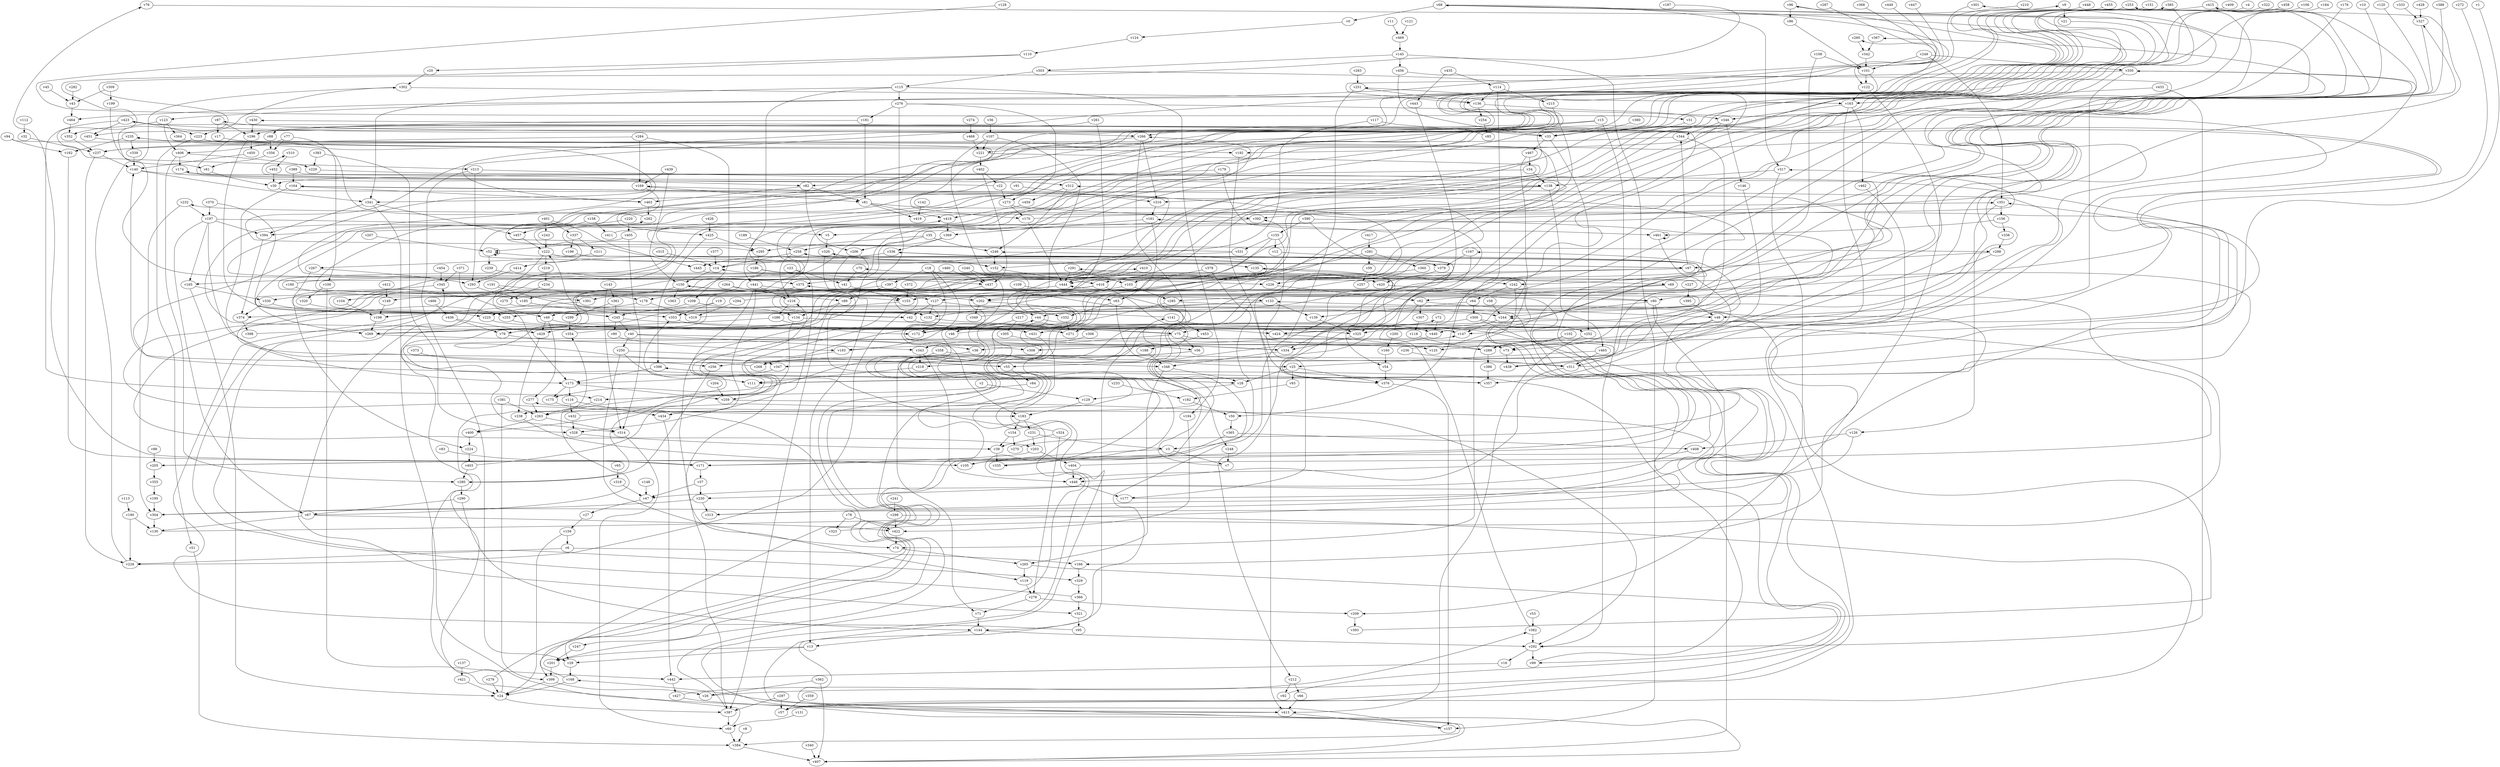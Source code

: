 // Benchmark game 700 - 470 vertices
// time_bound: 134
// targets: v101
digraph G {
    v0 [name="v0", player=1];
    v1 [name="v1", player=1];
    v2 [name="v2", player=1];
    v3 [name="v3", player=1];
    v4 [name="v4", player=1];
    v5 [name="v5", player=1];
    v6 [name="v6", player=1];
    v7 [name="v7", player=0];
    v8 [name="v8", player=1];
    v9 [name="v9", player=0];
    v10 [name="v10", player=0];
    v11 [name="v11", player=1];
    v12 [name="v12", player=1];
    v13 [name="v13", player=0];
    v14 [name="v14", player=1];
    v15 [name="v15", player=0];
    v16 [name="v16", player=1];
    v17 [name="v17", player=0];
    v18 [name="v18", player=1];
    v19 [name="v19", player=0];
    v20 [name="v20", player=0];
    v21 [name="v21", player=1];
    v22 [name="v22", player=0];
    v23 [name="v23", player=1];
    v24 [name="v24", player=1];
    v25 [name="v25", player=1];
    v26 [name="v26", player=0];
    v27 [name="v27", player=0];
    v28 [name="v28", player=0];
    v29 [name="v29", player=0];
    v30 [name="v30", player=0];
    v31 [name="v31", player=0];
    v32 [name="v32", player=0];
    v33 [name="v33", player=1];
    v34 [name="v34", player=0];
    v35 [name="v35", player=1];
    v36 [name="v36", player=0];
    v37 [name="v37", player=0];
    v38 [name="v38", player=1];
    v39 [name="v39", player=1];
    v40 [name="v40", player=0];
    v41 [name="v41", player=1];
    v42 [name="v42", player=0];
    v43 [name="v43", player=1];
    v44 [name="v44", player=1];
    v45 [name="v45", player=0];
    v46 [name="v46", player=1];
    v47 [name="v47", player=1];
    v48 [name="v48", player=0];
    v49 [name="v49", player=1];
    v50 [name="v50", player=1];
    v51 [name="v51", player=1];
    v52 [name="v52", player=0];
    v53 [name="v53", player=1];
    v54 [name="v54", player=1];
    v55 [name="v55", player=1];
    v56 [name="v56", player=0];
    v57 [name="v57", player=0];
    v58 [name="v58", player=0];
    v59 [name="v59", player=1];
    v60 [name="v60", player=0];
    v61 [name="v61", player=0];
    v62 [name="v62", player=1];
    v63 [name="v63", player=0];
    v64 [name="v64", player=0];
    v65 [name="v65", player=0];
    v66 [name="v66", player=1];
    v67 [name="v67", player=1];
    v68 [name="v68", player=0];
    v69 [name="v69", player=0];
    v70 [name="v70", player=1];
    v71 [name="v71", player=0];
    v72 [name="v72", player=0];
    v73 [name="v73", player=0];
    v74 [name="v74", player=0];
    v75 [name="v75", player=1];
    v76 [name="v76", player=1];
    v77 [name="v77", player=1];
    v78 [name="v78", player=0];
    v79 [name="v79", player=1];
    v80 [name="v80", player=0];
    v81 [name="v81", player=0];
    v82 [name="v82", player=1];
    v83 [name="v83", player=0];
    v84 [name="v84", player=1];
    v85 [name="v85", player=0];
    v86 [name="v86", player=1];
    v87 [name="v87", player=0];
    v88 [name="v88", player=0];
    v89 [name="v89", player=0];
    v90 [name="v90", player=0];
    v91 [name="v91", player=0];
    v92 [name="v92", player=1];
    v93 [name="v93", player=1];
    v94 [name="v94", player=0];
    v95 [name="v95", player=1];
    v96 [name="v96", player=1];
    v97 [name="v97", player=1];
    v98 [name="v98", player=1];
    v99 [name="v99", player=1];
    v100 [name="v100", player=1];
    v101 [name="v101", player=0, target=1];
    v102 [name="v102", player=1];
    v103 [name="v103", player=0];
    v104 [name="v104", player=1];
    v105 [name="v105", player=0];
    v106 [name="v106", player=1];
    v107 [name="v107", player=0];
    v108 [name="v108", player=0];
    v109 [name="v109", player=1];
    v110 [name="v110", player=0];
    v111 [name="v111", player=1];
    v112 [name="v112", player=1];
    v113 [name="v113", player=1];
    v114 [name="v114", player=0];
    v115 [name="v115", player=0];
    v116 [name="v116", player=0];
    v117 [name="v117", player=0];
    v118 [name="v118", player=0];
    v119 [name="v119", player=0];
    v120 [name="v120", player=1];
    v121 [name="v121", player=1];
    v122 [name="v122", player=0];
    v123 [name="v123", player=0];
    v124 [name="v124", player=0];
    v125 [name="v125", player=0];
    v126 [name="v126", player=0];
    v127 [name="v127", player=1];
    v128 [name="v128", player=1];
    v129 [name="v129", player=1];
    v130 [name="v130", player=0];
    v131 [name="v131", player=1];
    v132 [name="v132", player=1];
    v133 [name="v133", player=1];
    v134 [name="v134", player=0];
    v135 [name="v135", player=0];
    v136 [name="v136", player=0];
    v137 [name="v137", player=0];
    v138 [name="v138", player=1];
    v139 [name="v139", player=1];
    v140 [name="v140", player=0];
    v141 [name="v141", player=0];
    v142 [name="v142", player=1];
    v143 [name="v143", player=0];
    v144 [name="v144", player=0];
    v145 [name="v145", player=0];
    v146 [name="v146", player=0];
    v147 [name="v147", player=1];
    v148 [name="v148", player=0];
    v149 [name="v149", player=1];
    v150 [name="v150", player=0];
    v151 [name="v151", player=0];
    v152 [name="v152", player=0];
    v153 [name="v153", player=1];
    v154 [name="v154", player=0];
    v155 [name="v155", player=0];
    v156 [name="v156", player=0];
    v157 [name="v157", player=0];
    v158 [name="v158", player=1];
    v159 [name="v159", player=0];
    v160 [name="v160", player=0];
    v161 [name="v161", player=1];
    v162 [name="v162", player=1];
    v163 [name="v163", player=0];
    v164 [name="v164", player=0];
    v165 [name="v165", player=0];
    v166 [name="v166", player=1];
    v167 [name="v167", player=1];
    v168 [name="v168", player=1];
    v169 [name="v169", player=1];
    v170 [name="v170", player=0];
    v171 [name="v171", player=1];
    v172 [name="v172", player=0];
    v173 [name="v173", player=0];
    v174 [name="v174", player=1];
    v175 [name="v175", player=1];
    v176 [name="v176", player=1];
    v177 [name="v177", player=1];
    v178 [name="v178", player=1];
    v179 [name="v179", player=0];
    v180 [name="v180", player=0];
    v181 [name="v181", player=1];
    v182 [name="v182", player=1];
    v183 [name="v183", player=1];
    v184 [name="v184", player=1];
    v185 [name="v185", player=0];
    v186 [name="v186", player=0];
    v187 [name="v187", player=1];
    v188 [name="v188", player=0];
    v189 [name="v189", player=0];
    v190 [name="v190", player=0];
    v191 [name="v191", player=1];
    v192 [name="v192", player=1];
    v193 [name="v193", player=0];
    v194 [name="v194", player=1];
    v195 [name="v195", player=0];
    v196 [name="v196", player=1];
    v197 [name="v197", player=0];
    v198 [name="v198", player=0];
    v199 [name="v199", player=1];
    v200 [name="v200", player=0];
    v201 [name="v201", player=1];
    v202 [name="v202", player=0];
    v203 [name="v203", player=0];
    v204 [name="v204", player=1];
    v205 [name="v205", player=0];
    v206 [name="v206", player=1];
    v207 [name="v207", player=0];
    v208 [name="v208", player=0];
    v209 [name="v209", player=1];
    v210 [name="v210", player=1];
    v211 [name="v211", player=0];
    v212 [name="v212", player=1];
    v213 [name="v213", player=0];
    v214 [name="v214", player=0];
    v215 [name="v215", player=0];
    v216 [name="v216", player=0];
    v217 [name="v217", player=1];
    v218 [name="v218", player=1];
    v219 [name="v219", player=0];
    v220 [name="v220", player=0];
    v221 [name="v221", player=1];
    v222 [name="v222", player=1];
    v223 [name="v223", player=1];
    v224 [name="v224", player=0];
    v225 [name="v225", player=0];
    v226 [name="v226", player=1];
    v227 [name="v227", player=0];
    v228 [name="v228", player=0];
    v229 [name="v229", player=0];
    v230 [name="v230", player=1];
    v231 [name="v231", player=1];
    v232 [name="v232", player=1];
    v233 [name="v233", player=1];
    v234 [name="v234", player=0];
    v235 [name="v235", player=0];
    v236 [name="v236", player=1];
    v237 [name="v237", player=1];
    v238 [name="v238", player=0];
    v239 [name="v239", player=1];
    v240 [name="v240", player=1];
    v241 [name="v241", player=0];
    v242 [name="v242", player=0];
    v243 [name="v243", player=1];
    v244 [name="v244", player=0];
    v245 [name="v245", player=0];
    v246 [name="v246", player=1];
    v247 [name="v247", player=0];
    v248 [name="v248", player=0];
    v249 [name="v249", player=1];
    v250 [name="v250", player=0];
    v251 [name="v251", player=1];
    v252 [name="v252", player=0];
    v253 [name="v253", player=1];
    v254 [name="v254", player=1];
    v255 [name="v255", player=0];
    v256 [name="v256", player=0];
    v257 [name="v257", player=0];
    v258 [name="v258", player=1];
    v259 [name="v259", player=0];
    v260 [name="v260", player=1];
    v261 [name="v261", player=1];
    v262 [name="v262", player=1];
    v263 [name="v263", player=0];
    v264 [name="v264", player=0];
    v265 [name="v265", player=0];
    v266 [name="v266", player=0];
    v267 [name="v267", player=0];
    v268 [name="v268", player=0];
    v269 [name="v269", player=1];
    v270 [name="v270", player=1];
    v271 [name="v271", player=1];
    v272 [name="v272", player=0];
    v273 [name="v273", player=1];
    v274 [name="v274", player=1];
    v275 [name="v275", player=0];
    v276 [name="v276", player=1];
    v277 [name="v277", player=1];
    v278 [name="v278", player=1];
    v279 [name="v279", player=0];
    v280 [name="v280", player=1];
    v281 [name="v281", player=0];
    v282 [name="v282", player=0];
    v283 [name="v283", player=0];
    v284 [name="v284", player=0];
    v285 [name="v285", player=1];
    v286 [name="v286", player=0];
    v287 [name="v287", player=1];
    v288 [name="v288", player=0];
    v289 [name="v289", player=0];
    v290 [name="v290", player=1];
    v291 [name="v291", player=1];
    v292 [name="v292", player=0];
    v293 [name="v293", player=1];
    v294 [name="v294", player=1];
    v295 [name="v295", player=1];
    v296 [name="v296", player=0];
    v297 [name="v297", player=1];
    v298 [name="v298", player=1];
    v299 [name="v299", player=1];
    v300 [name="v300", player=0];
    v301 [name="v301", player=1];
    v302 [name="v302", player=0];
    v303 [name="v303", player=1];
    v304 [name="v304", player=0];
    v305 [name="v305", player=1];
    v306 [name="v306", player=0];
    v307 [name="v307", player=1];
    v308 [name="v308", player=0];
    v309 [name="v309", player=0];
    v310 [name="v310", player=0];
    v311 [name="v311", player=1];
    v312 [name="v312", player=0];
    v313 [name="v313", player=0];
    v314 [name="v314", player=0];
    v315 [name="v315", player=0];
    v316 [name="v316", player=0];
    v317 [name="v317", player=1];
    v318 [name="v318", player=0];
    v319 [name="v319", player=0];
    v320 [name="v320", player=0];
    v321 [name="v321", player=1];
    v322 [name="v322", player=1];
    v323 [name="v323", player=0];
    v324 [name="v324", player=1];
    v325 [name="v325", player=0];
    v326 [name="v326", player=1];
    v327 [name="v327", player=0];
    v328 [name="v328", player=1];
    v329 [name="v329", player=1];
    v330 [name="v330", player=1];
    v331 [name="v331", player=0];
    v332 [name="v332", player=1];
    v333 [name="v333", player=0];
    v334 [name="v334", player=0];
    v335 [name="v335", player=0];
    v336 [name="v336", player=0];
    v337 [name="v337", player=1];
    v338 [name="v338", player=0];
    v339 [name="v339", player=1];
    v340 [name="v340", player=0];
    v341 [name="v341", player=1];
    v342 [name="v342", player=1];
    v343 [name="v343", player=1];
    v344 [name="v344", player=1];
    v345 [name="v345", player=0];
    v346 [name="v346", player=1];
    v347 [name="v347", player=1];
    v348 [name="v348", player=0];
    v349 [name="v349", player=0];
    v350 [name="v350", player=0];
    v351 [name="v351", player=1];
    v352 [name="v352", player=1];
    v353 [name="v353", player=0];
    v354 [name="v354", player=0];
    v355 [name="v355", player=0];
    v356 [name="v356", player=0];
    v357 [name="v357", player=1];
    v358 [name="v358", player=1];
    v359 [name="v359", player=0];
    v360 [name="v360", player=1];
    v361 [name="v361", player=1];
    v362 [name="v362", player=0];
    v363 [name="v363", player=0];
    v364 [name="v364", player=1];
    v365 [name="v365", player=1];
    v366 [name="v366", player=0];
    v367 [name="v367", player=0];
    v368 [name="v368", player=0];
    v369 [name="v369", player=0];
    v370 [name="v370", player=1];
    v371 [name="v371", player=1];
    v372 [name="v372", player=0];
    v373 [name="v373", player=0];
    v374 [name="v374", player=0];
    v375 [name="v375", player=0];
    v376 [name="v376", player=0];
    v377 [name="v377", player=0];
    v378 [name="v378", player=0];
    v379 [name="v379", player=1];
    v380 [name="v380", player=1];
    v381 [name="v381", player=1];
    v382 [name="v382", player=0];
    v383 [name="v383", player=0];
    v384 [name="v384", player=1];
    v385 [name="v385", player=0];
    v386 [name="v386", player=1];
    v387 [name="v387", player=0];
    v388 [name="v388", player=1];
    v389 [name="v389", player=0];
    v390 [name="v390", player=1];
    v391 [name="v391", player=0];
    v392 [name="v392", player=1];
    v393 [name="v393", player=0];
    v394 [name="v394", player=1];
    v395 [name="v395", player=1];
    v396 [name="v396", player=1];
    v397 [name="v397", player=0];
    v398 [name="v398", player=0];
    v399 [name="v399", player=0];
    v400 [name="v400", player=1];
    v401 [name="v401", player=1];
    v402 [name="v402", player=0];
    v403 [name="v403", player=1];
    v404 [name="v404", player=0];
    v405 [name="v405", player=1];
    v406 [name="v406", player=0];
    v407 [name="v407", player=0];
    v408 [name="v408", player=1];
    v409 [name="v409", player=0];
    v410 [name="v410", player=1];
    v411 [name="v411", player=0];
    v412 [name="v412", player=0];
    v413 [name="v413", player=0];
    v414 [name="v414", player=0];
    v415 [name="v415", player=1];
    v416 [name="v416", player=1];
    v417 [name="v417", player=1];
    v418 [name="v418", player=0];
    v419 [name="v419", player=0];
    v420 [name="v420", player=1];
    v421 [name="v421", player=1];
    v422 [name="v422", player=0];
    v423 [name="v423", player=1];
    v424 [name="v424", player=0];
    v425 [name="v425", player=0];
    v426 [name="v426", player=1];
    v427 [name="v427", player=1];
    v428 [name="v428", player=1];
    v429 [name="v429", player=1];
    v430 [name="v430", player=1];
    v431 [name="v431", player=0];
    v432 [name="v432", player=0];
    v433 [name="v433", player=1];
    v434 [name="v434", player=0];
    v435 [name="v435", player=1];
    v436 [name="v436", player=0];
    v437 [name="v437", player=0];
    v438 [name="v438", player=1];
    v439 [name="v439", player=1];
    v440 [name="v440", player=0];
    v441 [name="v441", player=1];
    v442 [name="v442", player=1];
    v443 [name="v443", player=1];
    v444 [name="v444", player=1];
    v445 [name="v445", player=1];
    v446 [name="v446", player=1];
    v447 [name="v447", player=0];
    v448 [name="v448", player=0];
    v449 [name="v449", player=1];
    v450 [name="v450", player=1];
    v451 [name="v451", player=0];
    v452 [name="v452", player=0];
    v453 [name="v453", player=1];
    v454 [name="v454", player=0];
    v455 [name="v455", player=0];
    v456 [name="v456", player=0];
    v457 [name="v457", player=1];
    v458 [name="v458", player=0];
    v459 [name="v459", player=1];
    v460 [name="v460", player=1];
    v461 [name="v461", player=1];
    v462 [name="v462", player=0];
    v463 [name="v463", player=0];
    v464 [name="v464", player=1];
    v465 [name="v465", player=0];
    v466 [name="v466", player=0];
    v467 [name="v467", player=1];
    v468 [name="v468", player=0];
    v469 [name="v469", player=1];

    v0 -> v124;
    v1 -> v111 [constraint="t < 10"];
    v2 -> v129;
    v3 -> v7;
    v4 -> v314 [constraint="t >= 1"];
    v5 -> v326;
    v6 -> v228;
    v7 -> v141 [constraint="t < 13"];
    v8 -> v384;
    v9 -> v21;
    v10 -> v73 [constraint="t >= 5"];
    v11 -> v469;
    v12 -> v104 [constraint="t mod 5 == 3"];
    v13 -> v201 [constraint="t < 13"];
    v14 -> v150;
    v15 -> v170 [constraint="t >= 1"];
    v16 -> v442;
    v17 -> v394 [constraint="t >= 1"];
    v18 -> v334;
    v19 -> v353;
    v20 -> v302;
    v21 -> v451 [constraint="t >= 4"];
    v22 -> v310 [constraint="t mod 3 == 0"];
    v23 -> v328;
    v24 -> v354 [constraint="t mod 2 == 1"];
    v25 -> v376;
    v26 -> v167 [constraint="t >= 1"];
    v27 -> v159;
    v28 -> v147 [constraint="t < 11"];
    v29 -> v168;
    v30 -> v42 [constraint="t >= 5"];
    v31 -> v33;
    v32 -> v237;
    v33 -> v252;
    v34 -> v138;
    v35 -> v206;
    v36 -> v107;
    v37 -> v47;
    v38 -> v256;
    v39 -> v335;
    v40 -> v308;
    v41 -> v153;
    v42 -> v68 [constraint="t >= 1"];
    v43 -> v464;
    v44 -> v440;
    v45 -> v43;
    v46 -> v232 [constraint="t < 15"];
    v47 -> v27;
    v48 -> v440;
    v49 -> v75 [constraint="t mod 2 == 0"];
    v50 -> v365;
    v51 -> v384;
    v52 -> v52 [constraint="t mod 2 == 1"];
    v53 -> v382;
    v54 -> v376;
    v55 -> v84;
    v56 -> v347;
    v57 -> v312 [constraint="t >= 1"];
    v58 -> v244;
    v59 -> v257;
    v60 -> v266 [constraint="t < 10"];
    v61 -> v30;
    v62 -> v307;
    v63 -> v332;
    v64 -> v139;
    v65 -> v318;
    v66 -> v413;
    v67 -> v353 [constraint="t >= 1"];
    v68 -> v288 [constraint="t mod 4 == 2"];
    v69 -> v132 [constraint="t < 6"];
    v70 -> v41;
    v71 -> v144;
    v72 -> v440;
    v73 -> v438;
    v74 -> v265;
    v75 -> v218 [constraint="t mod 2 == 0"];
    v76 -> v56 [constraint="t >= 1"];
    v77 -> v406;
    v78 -> v323;
    v79 -> v38;
    v80 -> v407;
    v81 -> v335 [constraint="t >= 5"];
    v82 -> v206;
    v83 -> v171;
    v84 -> v214;
    v85 -> v88 [constraint="t >= 2"];
    v86 -> v101 [constraint="t mod 4 == 2"];
    v87 -> v17;
    v88 -> v356;
    v89 -> v134;
    v90 -> v193;
    v91 -> v316;
    v92 -> v277 [constraint="t >= 3"];
    v93 -> v182;
    v94 -> v399 [constraint="t mod 3 == 0"];
    v95 -> v345 [constraint="t mod 4 == 1"];
    v96 -> v97 [constraint="t < 7"];
    v97 -> v238 [constraint="t >= 2"];
    v98 -> v205;
    v99 -> v396 [constraint="t >= 4"];
    v100 -> v320;
    v101 -> v414 [constraint="t >= 5"];
    v102 -> v289;
    v103 -> v285;
    v104 -> v198;
    v105 -> v169 [constraint="t mod 3 == 2"];
    v106 -> v384 [constraint="t mod 2 == 1"];
    v107 -> v221;
    v108 -> v242;
    v109 -> v63;
    v110 -> v213 [constraint="t >= 2"];
    v111 -> v70 [constraint="t < 10"];
    v112 -> v32;
    v113 -> v190;
    v114 -> v215;
    v115 -> v276;
    v116 -> v434;
    v117 -> v33;
    v118 -> v289;
    v119 -> v278;
    v120 -> v285 [constraint="t >= 1"];
    v121 -> v469;
    v122 -> v163;
    v123 -> v406;
    v124 -> v110;
    v125 -> v415 [constraint="t mod 5 == 3"];
    v126 -> v408;
    v127 -> v132;
    v128 -> v31 [constraint="t >= 3"];
    v129 -> v183;
    v130 -> v291 [constraint="t >= 1"];
    v131 -> v60;
    v132 -> v147;
    v133 -> v55 [constraint="t >= 2"];
    v134 -> v424;
    v135 -> v242;
    v136 -> v254;
    v137 -> v421;
    v138 -> v341;
    v139 -> v325 [constraint="t >= 1"];
    v140 -> v341;
    v141 -> v418 [constraint="t < 6"];
    v142 -> v419;
    v143 -> v361;
    v144 -> v292;
    v145 -> v157;
    v146 -> v289;
    v147 -> v262 [constraint="t >= 2"];
    v148 -> v47;
    v149 -> v198;
    v150 -> v185;
    v151 -> v329 [constraint="t < 9"];
    v152 -> v416;
    v153 -> v245;
    v154 -> v270;
    v155 -> v416;
    v156 -> v338;
    v157 -> v14 [constraint="t < 8"];
    v158 -> v411;
    v159 -> v24;
    v160 -> v54;
    v161 -> v369;
    v162 -> v171;
    v163 -> v147;
    v164 -> v173;
    v165 -> v24;
    v166 -> v329;
    v167 -> v325;
    v168 -> v246 [constraint="t < 14"];
    v169 -> v133 [constraint="t >= 5"];
    v170 -> v351 [constraint="t < 9"];
    v171 -> v76 [constraint="t < 10"];
    v172 -> v72 [constraint="t mod 2 == 0"];
    v173 -> v116;
    v174 -> v420 [constraint="t >= 4"];
    v175 -> v29 [constraint="t mod 5 == 1"];
    v176 -> v212 [constraint="t < 8"];
    v177 -> v133 [constraint="t < 11"];
    v178 -> v225;
    v179 -> v461;
    v180 -> v350 [constraint="t < 8"];
    v181 -> v81;
    v182 -> v50;
    v183 -> v231;
    v184 -> v376 [constraint="t mod 3 == 2"];
    v185 -> v353;
    v186 -> v205 [constraint="t >= 2"];
    v187 -> v69 [constraint="t mod 3 == 1"];
    v188 -> v348;
    v189 -> v258;
    v190 -> v228;
    v191 -> v332 [constraint="t mod 5 == 3"];
    v192 -> v413;
    v193 -> v268 [constraint="t < 12"];
    v194 -> v422;
    v195 -> v304;
    v196 -> v424 [constraint="t mod 4 == 2"];
    v197 -> v394;
    v198 -> v269;
    v199 -> v61;
    v200 -> v423 [constraint="t >= 5"];
    v201 -> v399;
    v202 -> v247 [constraint="t >= 5"];
    v203 -> v404;
    v204 -> v259;
    v205 -> v367 [constraint="t mod 3 == 2"];
    v206 -> v13;
    v207 -> v52;
    v208 -> v134;
    v209 -> v393;
    v210 -> v295 [constraint="t < 5"];
    v211 -> v267 [constraint="t < 10"];
    v212 -> v66;
    v213 -> v29;
    v214 -> v263;
    v215 -> v392;
    v216 -> v286;
    v217 -> v46;
    v218 -> v111;
    v219 -> v234;
    v220 -> v28 [constraint="t < 13"];
    v221 -> v79 [constraint="t mod 5 == 2"];
    v222 -> v152;
    v223 -> v51;
    v224 -> v403;
    v225 -> v431;
    v226 -> v62;
    v227 -> v395;
    v228 -> v302;
    v229 -> v438 [constraint="t >= 1"];
    v230 -> v304;
    v231 -> v203;
    v232 -> v197;
    v233 -> v182;
    v234 -> v275;
    v235 -> v162;
    v236 -> v174 [constraint="t mod 2 == 0"];
    v237 -> v140;
    v238 -> v105;
    v239 -> v375;
    v240 -> v172;
    v241 -> v298;
    v242 -> v64;
    v243 -> v222;
    v244 -> v147;
    v245 -> v9 [constraint="t >= 4"];
    v246 -> v152;
    v247 -> v201;
    v248 -> v7;
    v249 -> v350;
    v250 -> v55;
    v251 -> v308;
    v252 -> v413;
    v253 -> v203 [constraint="t >= 1"];
    v254 -> v85;
    v255 -> v271;
    v256 -> v280;
    v257 -> v258 [constraint="t < 15"];
    v258 -> v97;
    v259 -> v292 [constraint="t < 13"];
    v260 -> v342;
    v261 -> v296;
    v262 -> v235 [constraint="t < 11"];
    v263 -> v314;
    v264 -> v374 [constraint="t >= 1"];
    v265 -> v99 [constraint="t mod 3 == 1"];
    v266 -> v221;
    v267 -> v293;
    v268 -> v140;
    v269 -> v73 [constraint="t mod 3 == 1"];
    v270 -> v444 [constraint="t < 13"];
    v271 -> v68 [constraint="t < 8"];
    v272 -> v446 [constraint="t mod 2 == 0"];
    v273 -> v392;
    v274 -> v468;
    v275 -> v230 [constraint="t >= 3"];
    v276 -> v57 [constraint="t < 10"];
    v277 -> v263;
    v278 -> v71;
    v279 -> v392 [constraint="t mod 2 == 1"];
    v280 -> v251 [constraint="t mod 2 == 0"];
    v281 -> v375;
    v282 -> v43;
    v283 -> v251;
    v284 -> v237;
    v285 -> v111 [constraint="t mod 3 == 1"];
    v286 -> v164 [constraint="t < 14"];
    v287 -> v122 [constraint="t < 14"];
    v288 -> v97;
    v289 -> v161 [constraint="t mod 5 == 3"];
    v290 -> v144;
    v291 -> v444;
    v292 -> v99;
    v293 -> v185;
    v294 -> v135 [constraint="t >= 3"];
    v295 -> v186;
    v296 -> v225;
    v297 -> v57;
    v298 -> v57 [constraint="t mod 4 == 0"];
    v299 -> v354;
    v300 -> v304 [constraint="t < 8"];
    v301 -> v135 [constraint="t mod 4 == 2"];
    v302 -> v163;
    v303 -> v464 [constraint="t mod 3 == 2"];
    v304 -> v130;
    v305 -> v334;
    v306 -> v343;
    v307 -> v118;
    v308 -> v350 [constraint="t mod 5 == 0"];
    v309 -> v43;
    v310 -> v452;
    v311 -> v351 [constraint="t mod 4 == 3"];
    v312 -> v246;
    v313 -> v164 [constraint="t >= 4"];
    v314 -> v60;
    v315 -> v14;
    v316 -> v161;
    v317 -> v138;
    v318 -> v47;
    v319 -> v326 [constraint="t >= 5"];
    v320 -> v245;
    v321 -> v95;
    v322 -> v119 [constraint="t >= 4"];
    v323 -> v244 [constraint="t < 12"];
    v324 -> v44 [constraint="t mod 3 == 1"];
    v325 -> v334;
    v326 -> v357;
    v327 -> v193 [constraint="t < 6"];
    v328 -> v39;
    v329 -> v366;
    v330 -> v374;
    v331 -> v260 [constraint="t >= 4"];
    v332 -> v271;
    v333 -> v327 [constraint="t mod 3 == 1"];
    v334 -> v348;
    v335 -> v150 [constraint="t >= 1"];
    v336 -> v202 [constraint="t >= 4"];
    v337 -> v196;
    v338 -> v288;
    v339 -> v140;
    v340 -> v407;
    v341 -> v413;
    v342 -> v101;
    v343 -> v446;
    v344 -> v325;
    v345 -> v330;
    v346 -> v146;
    v347 -> v173;
    v348 -> v28;
    v349 -> v327 [constraint="t mod 2 == 0"];
    v350 -> v136 [constraint="t < 14"];
    v351 -> v126;
    v352 -> v237;
    v353 -> v313 [constraint="t >= 2"];
    v354 -> v410 [constraint="t mod 5 == 2"];
    v355 -> v195;
    v356 -> v61;
    v357 -> v336 [constraint="t mod 3 == 0"];
    v358 -> v71;
    v359 -> v57;
    v360 -> v226;
    v361 -> v299;
    v362 -> v407;
    v363 -> v430 [constraint="t mod 2 == 1"];
    v364 -> v425 [constraint="t mod 2 == 1"];
    v365 -> v408;
    v366 -> v385 [constraint="t < 15"];
    v367 -> v342;
    v368 -> v123 [constraint="t >= 3"];
    v369 -> v258;
    v370 -> v197;
    v371 -> v345;
    v372 -> v153;
    v373 -> v256;
    v374 -> v398;
    v375 -> v178;
    v376 -> v253 [constraint="t >= 5"];
    v377 -> v14;
    v378 -> v103;
    v379 -> v420;
    v380 -> v33;
    v381 -> v399;
    v382 -> v96 [constraint="t mod 4 == 2"];
    v383 -> v229;
    v384 -> v407;
    v385 -> v407 [constraint="t >= 3"];
    v386 -> v357;
    v387 -> v52 [constraint="t < 14"];
    v388 -> v268 [constraint="t < 10"];
    v389 -> v248 [constraint="t >= 5"];
    v390 -> v269 [constraint="t mod 3 == 1"];
    v391 -> v198;
    v392 -> v5;
    v393 -> v87 [constraint="t mod 5 == 1"];
    v394 -> v374;
    v395 -> v48;
    v396 -> v173;
    v397 -> v89;
    v398 -> v301 [constraint="t >= 5"];
    v399 -> v26;
    v400 -> v224;
    v401 -> v243;
    v402 -> v22;
    v403 -> v216 [constraint="t mod 5 == 1"];
    v404 -> v375 [constraint="t mod 4 == 2"];
    v405 -> v314;
    v406 -> v174;
    v407 -> v168 [constraint="t mod 3 == 1"];
    v408 -> v201 [constraint="t mod 2 == 0"];
    v409 -> v165 [constraint="t >= 4"];
    v410 -> v444;
    v411 -> v415 [constraint="t mod 4 == 0"];
    v412 -> v149;
    v413 -> v157;
    v414 -> v293;
    v415 -> v321 [constraint="t < 11"];
    v416 -> v400 [constraint="t mod 2 == 1"];
    v417 -> v281;
    v418 -> v369;
    v419 -> v317 [constraint="t < 8"];
    v420 -> v235 [constraint="t >= 2"];
    v421 -> v24;
    v422 -> v74;
    v423 -> v266;
    v424 -> v125;
    v425 -> v396;
    v426 -> v425;
    v427 -> v382 [constraint="t < 12"];
    v428 -> v327;
    v429 -> v238;
    v430 -> v296;
    v431 -> v263;
    v432 -> v68 [constraint="t mod 2 == 1"];
    v433 -> v163;
    v434 -> v442;
    v435 -> v443;
    v436 -> v429;
    v437 -> v153;
    v438 -> v415 [constraint="t mod 4 == 0"];
    v439 -> v150;
    v440 -> v105 [constraint="t < 7"];
    v441 -> v387;
    v442 -> v427;
    v443 -> v334;
    v444 -> v245 [constraint="t < 6"];
    v445 -> v54 [constraint="t < 15"];
    v446 -> v177;
    v447 -> v463 [constraint="t mod 3 == 1"];
    v448 -> v348 [constraint="t >= 3"];
    v449 -> v312 [constraint="t < 8"];
    v450 -> v140;
    v451 -> v79 [constraint="t mod 5 == 3"];
    v452 -> v30;
    v453 -> v188;
    v454 -> v345;
    v455 -> v183 [constraint="t >= 1"];
    v456 -> v149 [constraint="t mod 4 == 1"];
    v457 -> v222;
    v458 -> v175 [constraint="t mod 2 == 0"];
    v459 -> v418;
    v460 -> v80 [constraint="t >= 4"];
    v461 -> v461;
    v462 -> v424;
    v463 -> v262;
    v464 -> v352;
    v465 -> v311;
    v466 -> v436;
    v467 -> v75;
    v468 -> v221;
    v469 -> v145;
    v155 -> v12;
    v303 -> v115;
    v281 -> v360;
    v249 -> v101;
    v312 -> v459;
    v425 -> v295;
    v35 -> v295;
    v75 -> v56;
    v266 -> v316;
    v311 -> v446;
    v288 -> v80;
    v296 -> v450;
    v158 -> v457;
    v18 -> v397;
    v103 -> v202;
    v163 -> v462;
    v82 -> v463;
    v423 -> v214;
    v35 -> v246;
    v362 -> v26;
    v341 -> v457;
    v100 -> v442;
    v134 -> v259;
    v200 -> v160;
    v245 -> v325;
    v133 -> v44;
    v167 -> v379;
    v403 -> v280;
    v423 -> v223;
    v141 -> v453;
    v245 -> v40;
    v183 -> v154;
    v186 -> v437;
    v361 -> v245;
    v60 -> v384;
    v154 -> v39;
    v346 -> v344;
    v40 -> v250;
    v298 -> v422;
    v42 -> v75;
    v281 -> v59;
    v115 -> v341;
    v465 -> v25;
    v286 -> v172;
    v276 -> v202;
    v286 -> v269;
    v132 -> v222;
    v341 -> v394;
    v397 -> v228;
    v366 -> v321;
    v336 -> v445;
    v300 -> v431;
    v441 -> v434;
    v164 -> v463;
    v48 -> v357;
    v138 -> v316;
    v217 -> v305;
    v37 -> v230;
    v324 -> v39;
    v399 -> v24;
    v330 -> v255;
    v279 -> v24;
    v56 -> v268;
    v18 -> v226;
    v68 -> v0;
    v289 -> v386;
    v28 -> v129;
    v102 -> v73;
    v114 -> v136;
    v23 -> v41;
    v221 -> v402;
    v350 -> v48;
    v25 -> v93;
    v126 -> v47;
    v251 -> v136;
    v3 -> v105;
    v240 -> v437;
    v401 -> v337;
    v266 -> v271;
    v156 -> v461;
    v197 -> v347;
    v267 -> v224;
    v416 -> v127;
    v115 -> v441;
    v230 -> v313;
    v6 -> v166;
    v285 -> v172;
    v348 -> v265;
    v382 -> v292;
    v358 -> v311;
    v369 -> v336;
    v190 -> v130;
    v145 -> v303;
    v461 -> v125;
    v284 -> v208;
    v250 -> v74;
    v390 -> v379;
    v173 -> v259;
    v456 -> v33;
    v276 -> v273;
    v245 -> v90;
    v15 -> v266;
    v324 -> v278;
    v423 -> v451;
    v96 -> v86;
    v197 -> v165;
    v402 -> v437;
    v40 -> v343;
    v290 -> v67;
    v127 -> v42;
    v49 -> v277;
    v220 -> v405;
    v68 -> v317;
    v212 -> v92;
    v432 -> v328;
    v242 -> v74;
    v427 -> v413;
    v264 -> v89;
    v441 -> v127;
    v278 -> v209;
    v371 -> v49;
    v123 -> v364;
    v460 -> v437;
    v202 -> v349;
    v22 -> v273;
    v171 -> v37;
    v77 -> v356;
    v34 -> v30;
    v401 -> v445;
    v117 -> v152;
    v436 -> v79;
    v197 -> v5;
    v326 -> v152;
    v140 -> v82;
    v284 -> v169;
    v173 -> v175;
    v236 -> v311;
    v258 -> v216;
    v309 -> v199;
    v82 -> v81;
    v390 -> v155;
    v122 -> v166;
    v387 -> v60;
    v191 -> v178;
    v223 -> v192;
    v416 -> v144;
    v261 -> v132;
    v168 -> v24;
    v273 -> v170;
    v123 -> v352;
    v180 -> v391;
    v155 -> v177;
    v235 -> v339;
    v208 -> v49;
    v441 -> v216;
    v163 -> v346;
    v205 -> v355;
    v346 -> v192;
    v249 -> v351;
    v181 -> v296;
    v397 -> v391;
    v381 -> v263;
    v116 -> v432;
    v150 -> v363;
    v87 -> v296;
    v178 -> v319;
    v406 -> v280;
    v18 -> v183;
    v343 -> v218;
    v150 -> v153;
    v136 -> v346;
    v97 -> v344;
    v145 -> v456;
    v169 -> v81;
    v101 -> v122;
    v89 -> v387;
    v405 -> v52;
    v94 -> v162;
    v331 -> v14;
    v78 -> v422;
    v378 -> v3;
    v107 -> v244;
    v77 -> v100;
    v300 -> v252;
    v365 -> v171;
    v435 -> v114;
    v25 -> v28;
    v165 -> v330;
    v81 -> v418;
    v67 -> v422;
    v297 -> v387;
    v231 -> v3;
    v302 -> v223;
    v179 -> v82;
    v75 -> v38;
    v80 -> v311;
    v258 -> v14;
    v263 -> v400;
    v64 -> v300;
    v250 -> v111;
    v24 -> v387;
    v276 -> v181;
    v197 -> v67;
    v143 -> v314;
    v127 -> v44;
    v292 -> v16;
    v265 -> v119;
    v155 -> v331;
    v69 -> v62;
    v351 -> v156;
    v97 -> v444;
    v67 -> v130;
    v108 -> v101;
    v467 -> v34;
    v52 -> v239;
    v404 -> v446;
    v337 -> v211;
    v115 -> v194;
    v62 -> v55;
    v203 -> v171;
    v170 -> v444;
    v213 -> v293;
    v389 -> v164;
    v133 -> v139;
    v49 -> v429;
    v63 -> v25;
    v213 -> v138;
    v80 -> v244;
    v237 -> v228;
    v138 -> v465;
    v19 -> v255;
    v383 -> v328;
    v370 -> v269;
    v81 -> v419;
    v110 -> v20;
    v159 -> v6;
    v433 -> v292;
    v280 -> v290;
    v33 -> v467;
    v144 -> v13;
    v114 -> v50;
    v317 -> v209;
    v439 -> v169;
    v291 -> v103;
    v206 -> v429;
    v232 -> v304;
    v62 -> v48;
    v107 -> v193;
    v420 -> v80;
    v294 -> v319;
    v376 -> v157;
    v222 -> v219;
    v222 -> v173;
    v406 -> v229;
    v13 -> v29;
    v15 -> v292;
    v161 -> v63;
    v344 -> v237;
}
